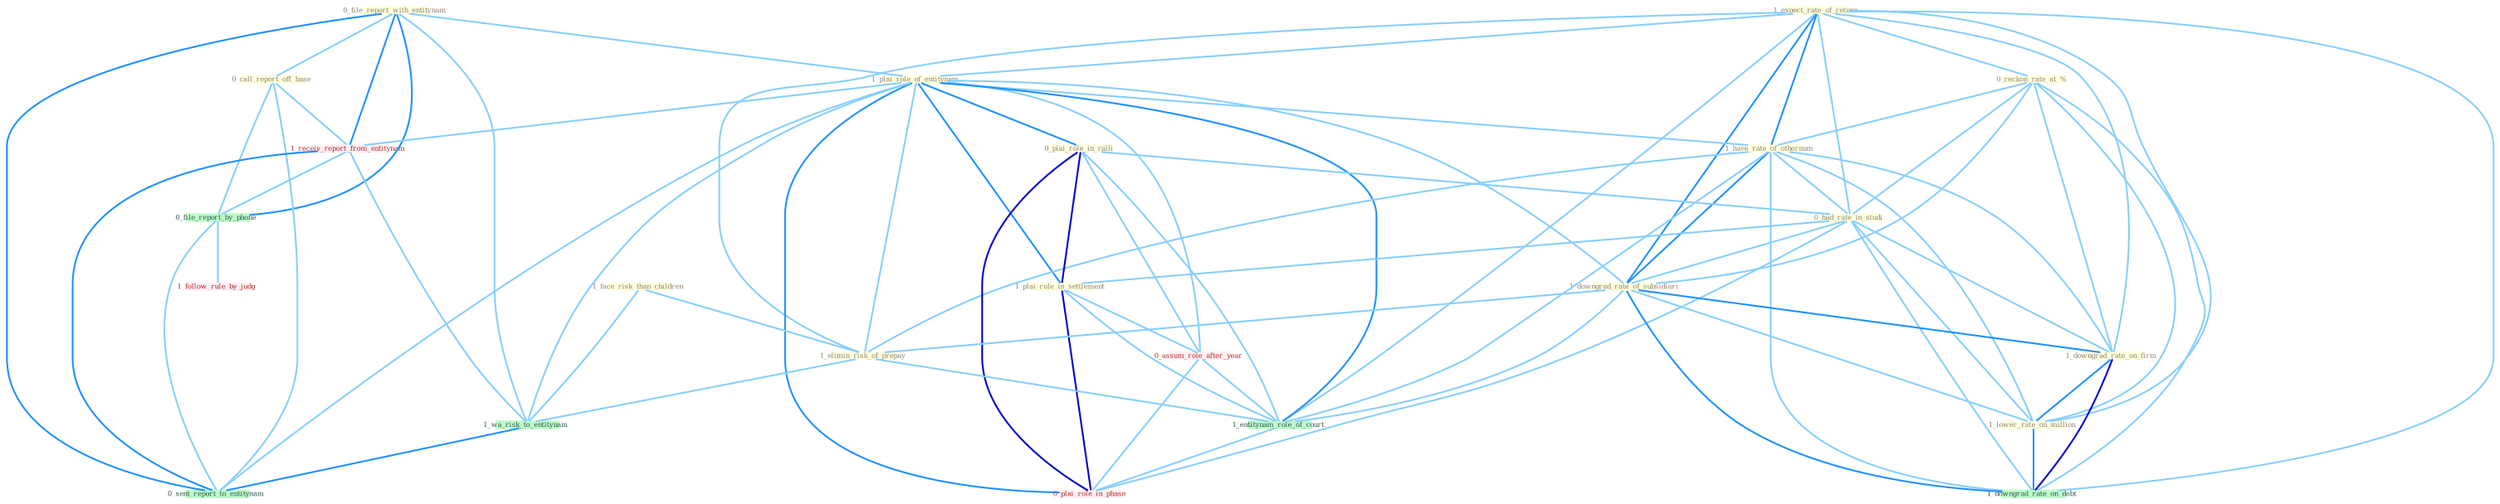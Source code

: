 Graph G{ 
    node
    [shape=polygon,style=filled,width=.5,height=.06,color="#BDFCC9",fixedsize=true,fontsize=4,
    fontcolor="#2f4f4f"];
    {node
    [color="#ffffe0", fontcolor="#8b7d6b"] "0_file_report_with_entitynam " "1_expect_rate_of_return " "1_plai_role_of_entitynam " "0_reckon_rate_at_% " "1_have_rate_of_othernum " "0_plai_role_in_ralli " "0_had_rate_in_studi " "1_face_risk_than_children " "1_plai_role_in_settlement " "0_call_report_off_base " "1_downgrad_rate_of_subsidiari " "1_downgrad_rate_on_firm " "1_lower_rate_on_million " "1_elimin_risk_of_prepay "}
{node [color="#fff0f5", fontcolor="#b22222"] "1_receiv_report_from_entitynam " "0_assum_role_after_year " "1_follow_rule_by_judg " "0_plai_role_in_phase "}
edge [color="#B0E2FF"];

	"0_file_report_with_entitynam " -- "1_plai_role_of_entitynam " [w="1", color="#87cefa" ];
	"0_file_report_with_entitynam " -- "0_call_report_off_base " [w="1", color="#87cefa" ];
	"0_file_report_with_entitynam " -- "1_receiv_report_from_entitynam " [w="2", color="#1e90ff" , len=0.8];
	"0_file_report_with_entitynam " -- "0_file_report_by_phone " [w="2", color="#1e90ff" , len=0.8];
	"0_file_report_with_entitynam " -- "1_wa_risk_to_entitynam " [w="1", color="#87cefa" ];
	"0_file_report_with_entitynam " -- "0_sent_report_to_entitynam " [w="2", color="#1e90ff" , len=0.8];
	"1_expect_rate_of_return " -- "1_plai_role_of_entitynam " [w="1", color="#87cefa" ];
	"1_expect_rate_of_return " -- "0_reckon_rate_at_% " [w="1", color="#87cefa" ];
	"1_expect_rate_of_return " -- "1_have_rate_of_othernum " [w="2", color="#1e90ff" , len=0.8];
	"1_expect_rate_of_return " -- "0_had_rate_in_studi " [w="1", color="#87cefa" ];
	"1_expect_rate_of_return " -- "1_downgrad_rate_of_subsidiari " [w="2", color="#1e90ff" , len=0.8];
	"1_expect_rate_of_return " -- "1_downgrad_rate_on_firm " [w="1", color="#87cefa" ];
	"1_expect_rate_of_return " -- "1_lower_rate_on_million " [w="1", color="#87cefa" ];
	"1_expect_rate_of_return " -- "1_elimin_risk_of_prepay " [w="1", color="#87cefa" ];
	"1_expect_rate_of_return " -- "1_entitynam_role_of_court " [w="1", color="#87cefa" ];
	"1_expect_rate_of_return " -- "1_downgrad_rate_on_debt " [w="1", color="#87cefa" ];
	"1_plai_role_of_entitynam " -- "1_have_rate_of_othernum " [w="1", color="#87cefa" ];
	"1_plai_role_of_entitynam " -- "0_plai_role_in_ralli " [w="2", color="#1e90ff" , len=0.8];
	"1_plai_role_of_entitynam " -- "1_plai_role_in_settlement " [w="2", color="#1e90ff" , len=0.8];
	"1_plai_role_of_entitynam " -- "1_downgrad_rate_of_subsidiari " [w="1", color="#87cefa" ];
	"1_plai_role_of_entitynam " -- "1_elimin_risk_of_prepay " [w="1", color="#87cefa" ];
	"1_plai_role_of_entitynam " -- "1_receiv_report_from_entitynam " [w="1", color="#87cefa" ];
	"1_plai_role_of_entitynam " -- "0_assum_role_after_year " [w="1", color="#87cefa" ];
	"1_plai_role_of_entitynam " -- "1_entitynam_role_of_court " [w="2", color="#1e90ff" , len=0.8];
	"1_plai_role_of_entitynam " -- "1_wa_risk_to_entitynam " [w="1", color="#87cefa" ];
	"1_plai_role_of_entitynam " -- "0_sent_report_to_entitynam " [w="1", color="#87cefa" ];
	"1_plai_role_of_entitynam " -- "0_plai_role_in_phase " [w="2", color="#1e90ff" , len=0.8];
	"0_reckon_rate_at_% " -- "1_have_rate_of_othernum " [w="1", color="#87cefa" ];
	"0_reckon_rate_at_% " -- "0_had_rate_in_studi " [w="1", color="#87cefa" ];
	"0_reckon_rate_at_% " -- "1_downgrad_rate_of_subsidiari " [w="1", color="#87cefa" ];
	"0_reckon_rate_at_% " -- "1_downgrad_rate_on_firm " [w="1", color="#87cefa" ];
	"0_reckon_rate_at_% " -- "1_lower_rate_on_million " [w="1", color="#87cefa" ];
	"0_reckon_rate_at_% " -- "1_downgrad_rate_on_debt " [w="1", color="#87cefa" ];
	"1_have_rate_of_othernum " -- "0_had_rate_in_studi " [w="1", color="#87cefa" ];
	"1_have_rate_of_othernum " -- "1_downgrad_rate_of_subsidiari " [w="2", color="#1e90ff" , len=0.8];
	"1_have_rate_of_othernum " -- "1_downgrad_rate_on_firm " [w="1", color="#87cefa" ];
	"1_have_rate_of_othernum " -- "1_lower_rate_on_million " [w="1", color="#87cefa" ];
	"1_have_rate_of_othernum " -- "1_elimin_risk_of_prepay " [w="1", color="#87cefa" ];
	"1_have_rate_of_othernum " -- "1_entitynam_role_of_court " [w="1", color="#87cefa" ];
	"1_have_rate_of_othernum " -- "1_downgrad_rate_on_debt " [w="1", color="#87cefa" ];
	"0_plai_role_in_ralli " -- "0_had_rate_in_studi " [w="1", color="#87cefa" ];
	"0_plai_role_in_ralli " -- "1_plai_role_in_settlement " [w="3", color="#0000cd" , len=0.6];
	"0_plai_role_in_ralli " -- "0_assum_role_after_year " [w="1", color="#87cefa" ];
	"0_plai_role_in_ralli " -- "1_entitynam_role_of_court " [w="1", color="#87cefa" ];
	"0_plai_role_in_ralli " -- "0_plai_role_in_phase " [w="3", color="#0000cd" , len=0.6];
	"0_had_rate_in_studi " -- "1_plai_role_in_settlement " [w="1", color="#87cefa" ];
	"0_had_rate_in_studi " -- "1_downgrad_rate_of_subsidiari " [w="1", color="#87cefa" ];
	"0_had_rate_in_studi " -- "1_downgrad_rate_on_firm " [w="1", color="#87cefa" ];
	"0_had_rate_in_studi " -- "1_lower_rate_on_million " [w="1", color="#87cefa" ];
	"0_had_rate_in_studi " -- "1_downgrad_rate_on_debt " [w="1", color="#87cefa" ];
	"0_had_rate_in_studi " -- "0_plai_role_in_phase " [w="1", color="#87cefa" ];
	"1_face_risk_than_children " -- "1_elimin_risk_of_prepay " [w="1", color="#87cefa" ];
	"1_face_risk_than_children " -- "1_wa_risk_to_entitynam " [w="1", color="#87cefa" ];
	"1_plai_role_in_settlement " -- "0_assum_role_after_year " [w="1", color="#87cefa" ];
	"1_plai_role_in_settlement " -- "1_entitynam_role_of_court " [w="1", color="#87cefa" ];
	"1_plai_role_in_settlement " -- "0_plai_role_in_phase " [w="3", color="#0000cd" , len=0.6];
	"0_call_report_off_base " -- "1_receiv_report_from_entitynam " [w="1", color="#87cefa" ];
	"0_call_report_off_base " -- "0_file_report_by_phone " [w="1", color="#87cefa" ];
	"0_call_report_off_base " -- "0_sent_report_to_entitynam " [w="1", color="#87cefa" ];
	"1_downgrad_rate_of_subsidiari " -- "1_downgrad_rate_on_firm " [w="2", color="#1e90ff" , len=0.8];
	"1_downgrad_rate_of_subsidiari " -- "1_lower_rate_on_million " [w="1", color="#87cefa" ];
	"1_downgrad_rate_of_subsidiari " -- "1_elimin_risk_of_prepay " [w="1", color="#87cefa" ];
	"1_downgrad_rate_of_subsidiari " -- "1_entitynam_role_of_court " [w="1", color="#87cefa" ];
	"1_downgrad_rate_of_subsidiari " -- "1_downgrad_rate_on_debt " [w="2", color="#1e90ff" , len=0.8];
	"1_downgrad_rate_on_firm " -- "1_lower_rate_on_million " [w="2", color="#1e90ff" , len=0.8];
	"1_downgrad_rate_on_firm " -- "1_downgrad_rate_on_debt " [w="3", color="#0000cd" , len=0.6];
	"1_lower_rate_on_million " -- "1_downgrad_rate_on_debt " [w="2", color="#1e90ff" , len=0.8];
	"1_elimin_risk_of_prepay " -- "1_entitynam_role_of_court " [w="1", color="#87cefa" ];
	"1_elimin_risk_of_prepay " -- "1_wa_risk_to_entitynam " [w="1", color="#87cefa" ];
	"1_receiv_report_from_entitynam " -- "0_file_report_by_phone " [w="1", color="#87cefa" ];
	"1_receiv_report_from_entitynam " -- "1_wa_risk_to_entitynam " [w="1", color="#87cefa" ];
	"1_receiv_report_from_entitynam " -- "0_sent_report_to_entitynam " [w="2", color="#1e90ff" , len=0.8];
	"0_assum_role_after_year " -- "1_entitynam_role_of_court " [w="1", color="#87cefa" ];
	"0_assum_role_after_year " -- "0_plai_role_in_phase " [w="1", color="#87cefa" ];
	"1_entitynam_role_of_court " -- "0_plai_role_in_phase " [w="1", color="#87cefa" ];
	"0_file_report_by_phone " -- "1_follow_rule_by_judg " [w="1", color="#87cefa" ];
	"0_file_report_by_phone " -- "0_sent_report_to_entitynam " [w="1", color="#87cefa" ];
	"1_wa_risk_to_entitynam " -- "0_sent_report_to_entitynam " [w="2", color="#1e90ff" , len=0.8];
}